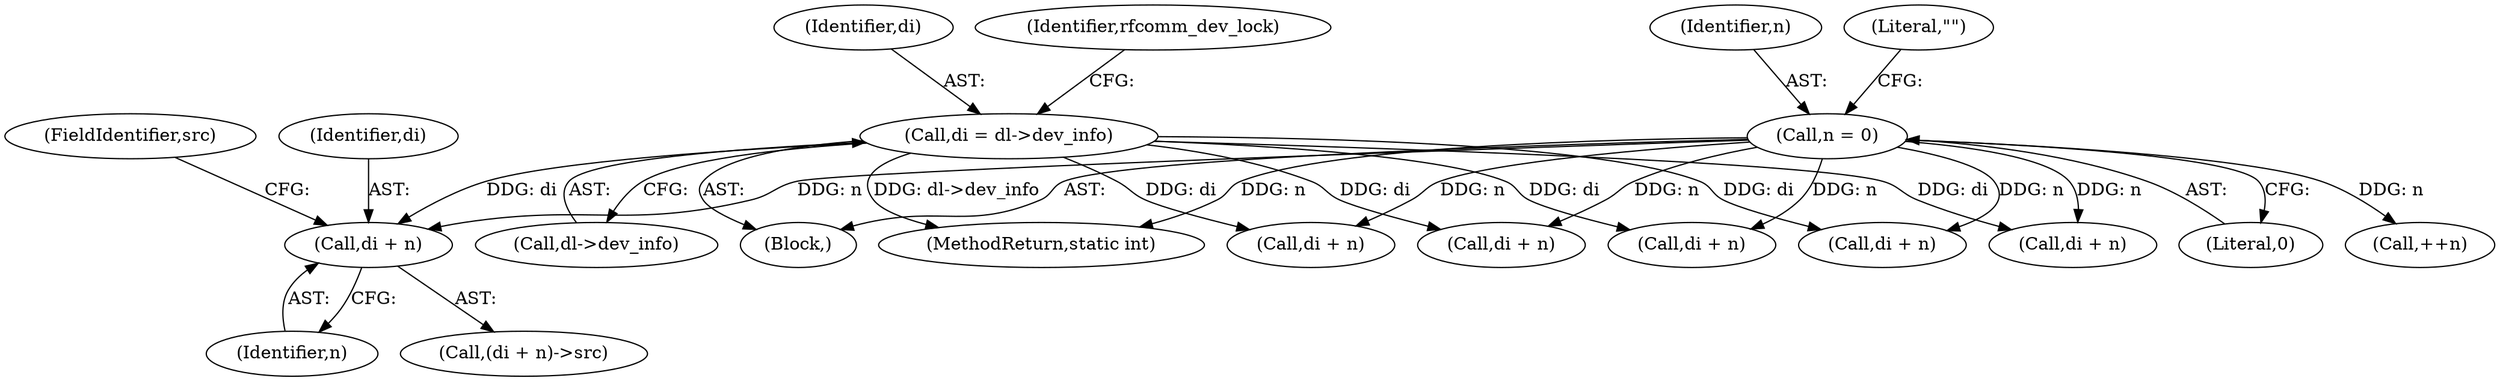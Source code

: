 digraph "0_linux_f9432c5ec8b1e9a09b9b0e5569e3c73db8de432a@pointer" {
"1000220" [label="(Call,di + n)"];
"1000162" [label="(Call,di = dl->dev_info)"];
"1000107" [label="(Call,n = 0)"];
"1000210" [label="(Call,di + n)"];
"1000108" [label="(Identifier,n)"];
"1000164" [label="(Call,dl->dev_info)"];
"1000181" [label="(Call,di + n)"];
"1000114" [label="(Literal,\"\")"];
"1000163" [label="(Identifier,di)"];
"1000107" [label="(Call,n = 0)"];
"1000102" [label="(Block,)"];
"1000222" [label="(Identifier,n)"];
"1000223" [label="(FieldIdentifier,src)"];
"1000190" [label="(Call,di + n)"];
"1000169" [label="(Identifier,rfcomm_dev_lock)"];
"1000199" [label="(Call,di + n)"];
"1000219" [label="(Call,(di + n)->src)"];
"1000162" [label="(Call,di = dl->dev_info)"];
"1000221" [label="(Identifier,di)"];
"1000109" [label="(Literal,0)"];
"1000278" [label="(MethodReturn,static int)"];
"1000241" [label="(Call,++n)"];
"1000220" [label="(Call,di + n)"];
"1000231" [label="(Call,di + n)"];
"1000220" -> "1000219"  [label="AST: "];
"1000220" -> "1000222"  [label="CFG: "];
"1000221" -> "1000220"  [label="AST: "];
"1000222" -> "1000220"  [label="AST: "];
"1000223" -> "1000220"  [label="CFG: "];
"1000162" -> "1000220"  [label="DDG: di"];
"1000107" -> "1000220"  [label="DDG: n"];
"1000162" -> "1000102"  [label="AST: "];
"1000162" -> "1000164"  [label="CFG: "];
"1000163" -> "1000162"  [label="AST: "];
"1000164" -> "1000162"  [label="AST: "];
"1000169" -> "1000162"  [label="CFG: "];
"1000162" -> "1000278"  [label="DDG: dl->dev_info"];
"1000162" -> "1000181"  [label="DDG: di"];
"1000162" -> "1000190"  [label="DDG: di"];
"1000162" -> "1000199"  [label="DDG: di"];
"1000162" -> "1000210"  [label="DDG: di"];
"1000162" -> "1000231"  [label="DDG: di"];
"1000107" -> "1000102"  [label="AST: "];
"1000107" -> "1000109"  [label="CFG: "];
"1000108" -> "1000107"  [label="AST: "];
"1000109" -> "1000107"  [label="AST: "];
"1000114" -> "1000107"  [label="CFG: "];
"1000107" -> "1000278"  [label="DDG: n"];
"1000107" -> "1000181"  [label="DDG: n"];
"1000107" -> "1000190"  [label="DDG: n"];
"1000107" -> "1000199"  [label="DDG: n"];
"1000107" -> "1000210"  [label="DDG: n"];
"1000107" -> "1000231"  [label="DDG: n"];
"1000107" -> "1000241"  [label="DDG: n"];
}
